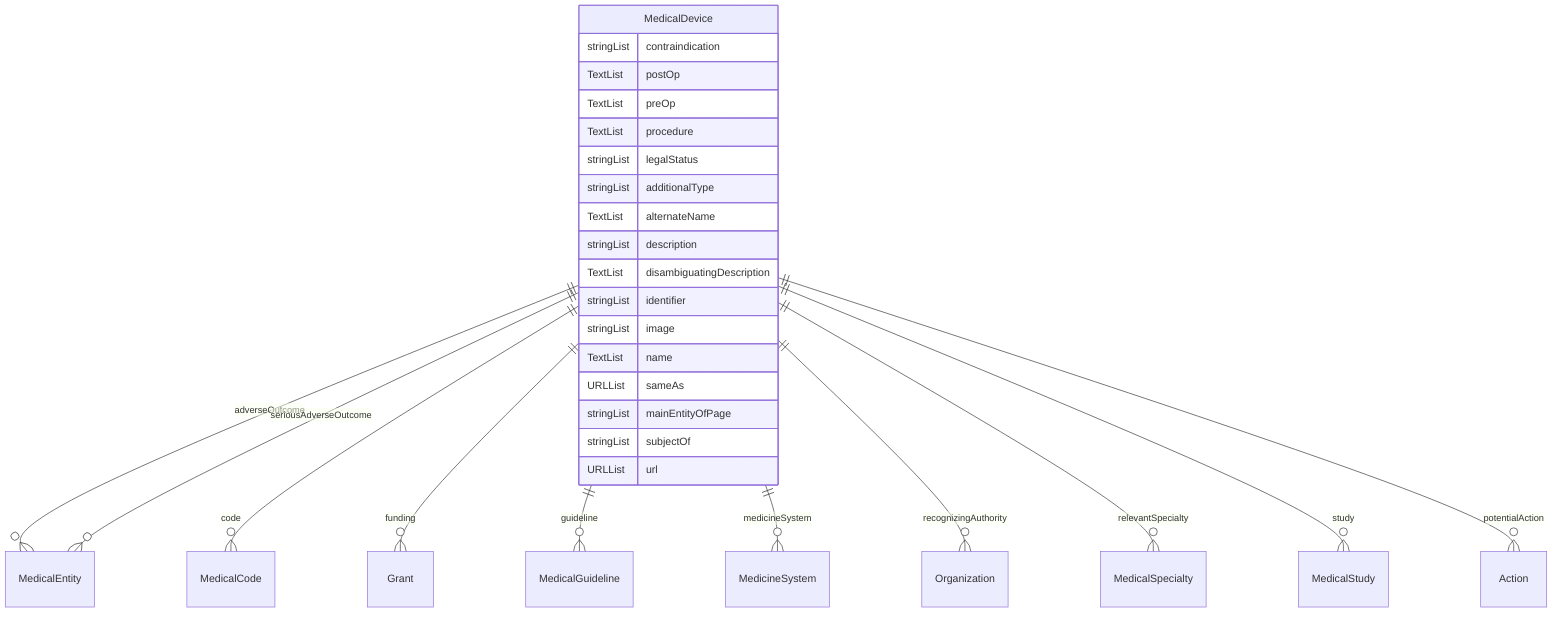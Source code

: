 erDiagram
MedicalDevice {
    stringList contraindication  
    TextList postOp  
    TextList preOp  
    TextList procedure  
    stringList legalStatus  
    stringList additionalType  
    TextList alternateName  
    stringList description  
    TextList disambiguatingDescription  
    stringList identifier  
    stringList image  
    TextList name  
    URLList sameAs  
    stringList mainEntityOfPage  
    stringList subjectOf  
    URLList url  
}

MedicalDevice ||--}o MedicalEntity : "adverseOutcome"
MedicalDevice ||--}o MedicalEntity : "seriousAdverseOutcome"
MedicalDevice ||--}o MedicalCode : "code"
MedicalDevice ||--}o Grant : "funding"
MedicalDevice ||--}o MedicalGuideline : "guideline"
MedicalDevice ||--}o MedicineSystem : "medicineSystem"
MedicalDevice ||--}o Organization : "recognizingAuthority"
MedicalDevice ||--}o MedicalSpecialty : "relevantSpecialty"
MedicalDevice ||--}o MedicalStudy : "study"
MedicalDevice ||--}o Action : "potentialAction"
